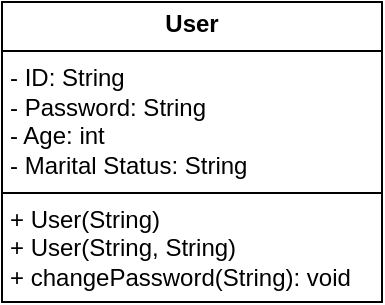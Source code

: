 <mxfile version="26.1.1">
  <diagram name="Page-1" id="99NUfhokP-A4ZnOSS6EK">
    <mxGraphModel dx="996" dy="409" grid="1" gridSize="10" guides="1" tooltips="1" connect="1" arrows="1" fold="1" page="0" pageScale="1" pageWidth="827" pageHeight="1169" background="none" math="0" shadow="0">
      <root>
        <mxCell id="0" />
        <mxCell id="1" parent="0" />
        <mxCell id="ZKM0e6-duMjbmOPdLyzA-2" value="&lt;p style=&quot;margin:0px;margin-top:4px;text-align:center;&quot;&gt;&lt;b&gt;User&lt;/b&gt;&lt;/p&gt;&lt;hr size=&quot;1&quot; style=&quot;border-style:solid;&quot;&gt;&lt;p style=&quot;margin:0px;margin-left:4px;&quot;&gt;- ID: String&lt;br&gt;- Password: String&lt;/p&gt;&lt;p style=&quot;margin:0px;margin-left:4px;&quot;&gt;- Age: int&lt;/p&gt;&lt;p style=&quot;margin:0px;margin-left:4px;&quot;&gt;- Marital Status: String&lt;/p&gt;&lt;hr size=&quot;1&quot; style=&quot;border-style:solid;&quot;&gt;&lt;p style=&quot;margin:0px;margin-left:4px;&quot;&gt;+ User(String)&lt;/p&gt;&lt;p style=&quot;margin:0px;margin-left:4px;&quot;&gt;+ User(String, String)&lt;br&gt;+ changePassword(String): void&lt;/p&gt;" style="verticalAlign=top;align=left;overflow=fill;html=1;whiteSpace=wrap;" vertex="1" parent="1">
          <mxGeometry x="-30" y="50" width="190" height="150" as="geometry" />
        </mxCell>
      </root>
    </mxGraphModel>
  </diagram>
</mxfile>
